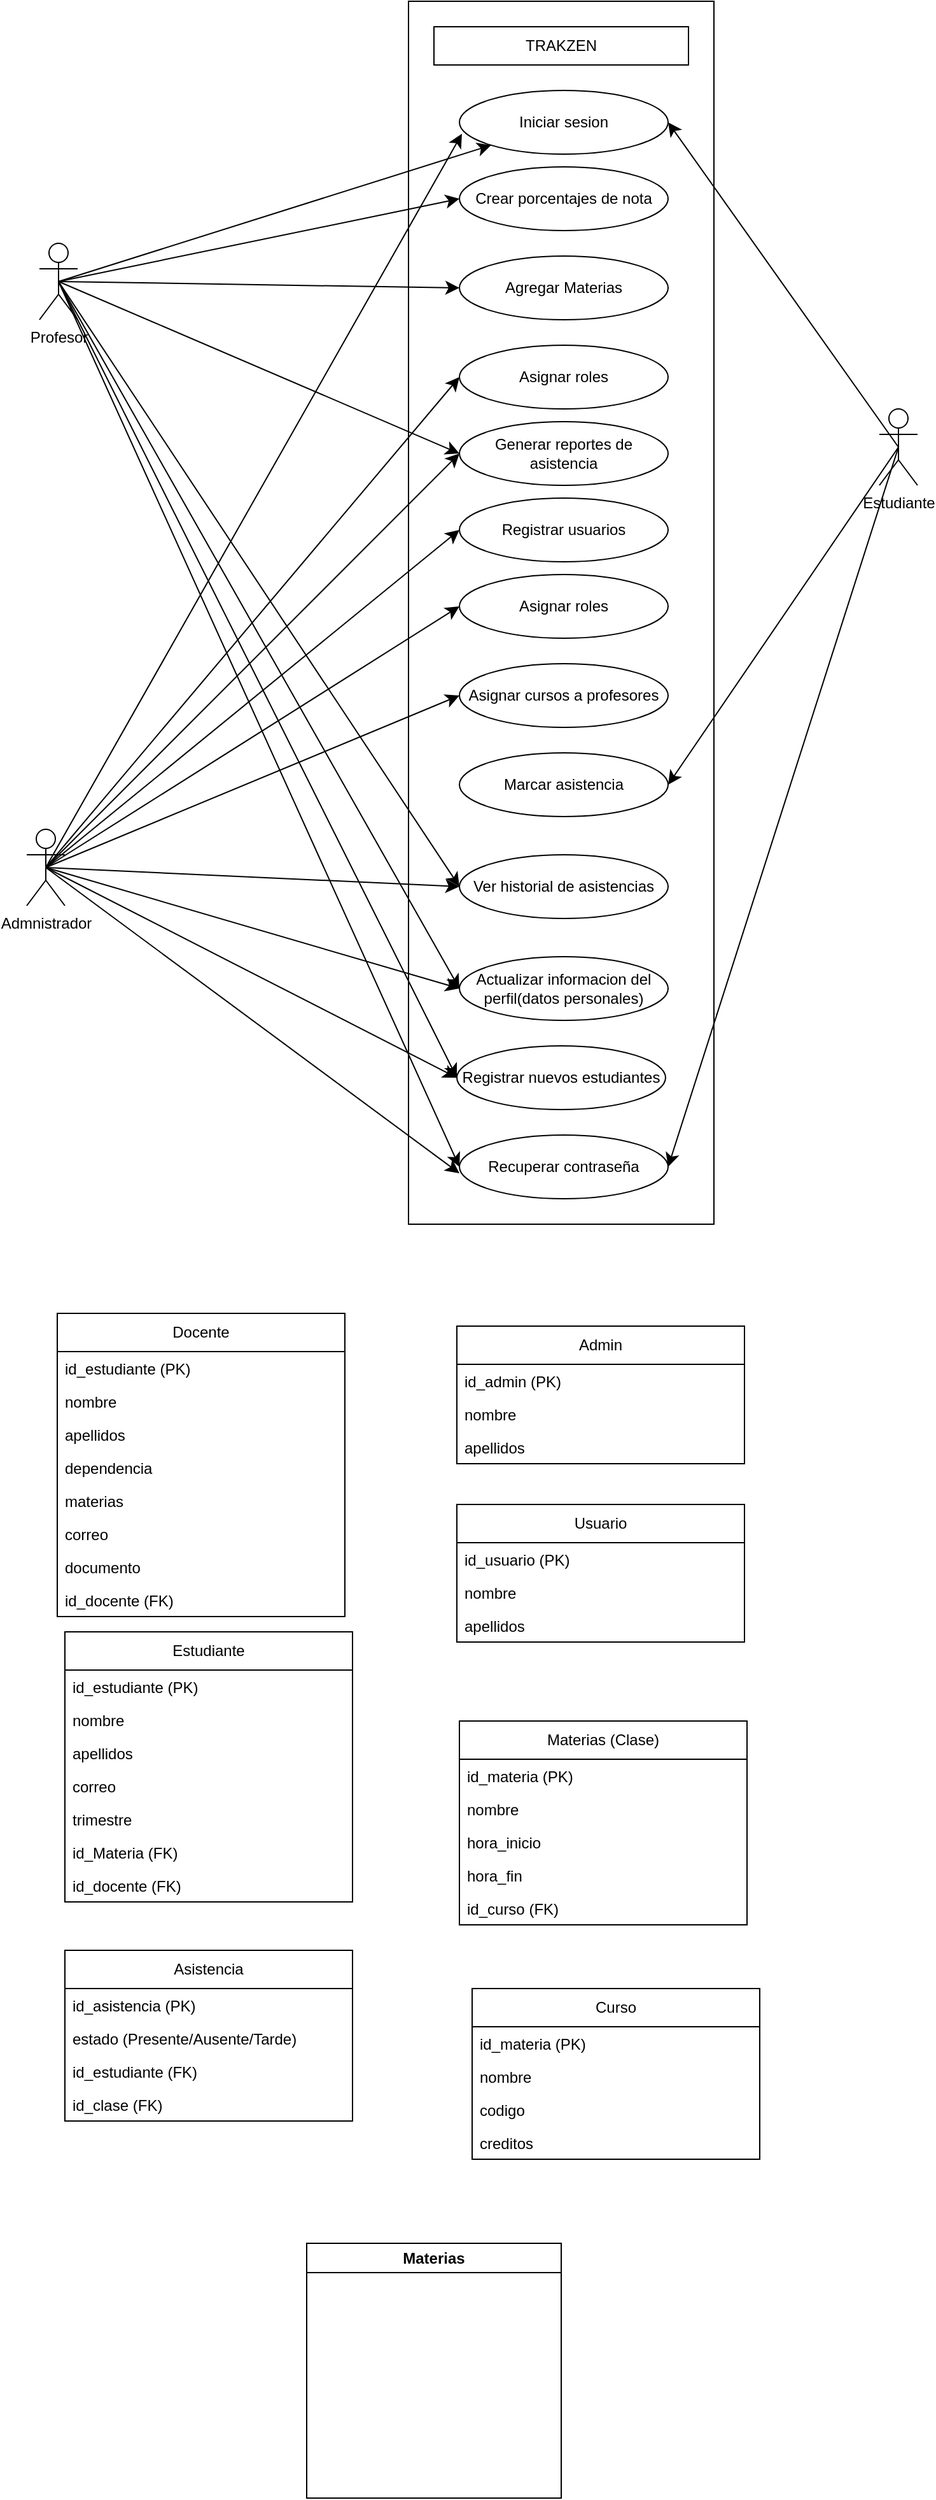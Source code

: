 <mxfile version="28.2.0">
  <diagram name="Página-1" id="5ipW1TemsBP9IniVl7Ka">
    <mxGraphModel dx="2026" dy="1123" grid="1" gridSize="10" guides="1" tooltips="1" connect="1" arrows="1" fold="1" page="1" pageScale="1" pageWidth="827" pageHeight="1169" math="0" shadow="0">
      <root>
        <mxCell id="0" />
        <mxCell id="1" parent="0" />
        <mxCell id="3ySKJTvPYa_smeUpuaCA-1" value="Profesor" style="shape=umlActor;verticalLabelPosition=bottom;verticalAlign=top;html=1;" parent="1" vertex="1">
          <mxGeometry x="60" y="280" width="30" height="60" as="geometry" />
        </mxCell>
        <mxCell id="3ySKJTvPYa_smeUpuaCA-10" style="edgeStyle=none;curved=1;rounded=0;orthogonalLoop=1;jettySize=auto;html=1;exitX=0;exitY=0.25;exitDx=0;exitDy=0;fontSize=12;startSize=8;endSize=8;entryX=0;entryY=0.25;entryDx=0;entryDy=0;" parent="1" source="3ySKJTvPYa_smeUpuaCA-3" target="3ySKJTvPYa_smeUpuaCA-3" edge="1">
          <mxGeometry relative="1" as="geometry">
            <mxPoint x="210" y="170" as="targetPoint" />
          </mxGeometry>
        </mxCell>
        <mxCell id="3ySKJTvPYa_smeUpuaCA-3" value="&lt;br&gt;&lt;div&gt;&lt;br&gt;&lt;/div&gt;&lt;div&gt;&lt;br&gt;&lt;/div&gt;&lt;div&gt;&lt;br&gt;&lt;/div&gt;&lt;div&gt;&lt;br&gt;&lt;/div&gt;&lt;div&gt;&lt;br&gt;&lt;/div&gt;&lt;div&gt;&lt;br&gt;&lt;/div&gt;&lt;div&gt;&lt;br&gt;&lt;/div&gt;&lt;div&gt;&lt;br&gt;&lt;/div&gt;&lt;div&gt;&lt;br&gt;&lt;/div&gt;&lt;div&gt;&lt;br&gt;&lt;/div&gt;" style="html=1;whiteSpace=wrap;" parent="1" vertex="1">
          <mxGeometry x="350" y="90" width="240" height="960" as="geometry" />
        </mxCell>
        <mxCell id="3ySKJTvPYa_smeUpuaCA-8" value="Iniciar sesion" style="ellipse;whiteSpace=wrap;html=1;" parent="1" vertex="1">
          <mxGeometry x="390" y="160" width="164" height="50" as="geometry" />
        </mxCell>
        <mxCell id="3ySKJTvPYa_smeUpuaCA-11" value="TRAKZEN" style="rounded=0;whiteSpace=wrap;html=1;" parent="1" vertex="1">
          <mxGeometry x="370" y="110" width="200" height="30" as="geometry" />
        </mxCell>
        <mxCell id="3ySKJTvPYa_smeUpuaCA-40" style="edgeStyle=none;curved=1;rounded=0;orthogonalLoop=1;jettySize=auto;html=1;exitX=0.5;exitY=0.5;exitDx=0;exitDy=0;exitPerimeter=0;entryX=0;entryY=0.5;entryDx=0;entryDy=0;fontSize=12;startSize=8;endSize=8;" parent="1" source="3ySKJTvPYa_smeUpuaCA-15" target="3ySKJTvPYa_smeUpuaCA-24" edge="1">
          <mxGeometry relative="1" as="geometry" />
        </mxCell>
        <mxCell id="3ySKJTvPYa_smeUpuaCA-42" style="edgeStyle=none;curved=1;rounded=0;orthogonalLoop=1;jettySize=auto;html=1;exitX=0.5;exitY=0.5;exitDx=0;exitDy=0;exitPerimeter=0;entryX=0;entryY=0.5;entryDx=0;entryDy=0;fontSize=12;startSize=8;endSize=8;" parent="1" source="3ySKJTvPYa_smeUpuaCA-15" target="3ySKJTvPYa_smeUpuaCA-25" edge="1">
          <mxGeometry relative="1" as="geometry" />
        </mxCell>
        <mxCell id="3ySKJTvPYa_smeUpuaCA-45" style="edgeStyle=none;curved=1;rounded=0;orthogonalLoop=1;jettySize=auto;html=1;exitX=0.5;exitY=0.5;exitDx=0;exitDy=0;exitPerimeter=0;entryX=0;entryY=0.5;entryDx=0;entryDy=0;fontSize=12;startSize=8;endSize=8;" parent="1" source="3ySKJTvPYa_smeUpuaCA-15" target="3ySKJTvPYa_smeUpuaCA-26" edge="1">
          <mxGeometry relative="1" as="geometry" />
        </mxCell>
        <mxCell id="3ySKJTvPYa_smeUpuaCA-46" style="edgeStyle=none;curved=1;rounded=0;orthogonalLoop=1;jettySize=auto;html=1;exitX=0.5;exitY=0.5;exitDx=0;exitDy=0;exitPerimeter=0;entryX=0;entryY=0.5;entryDx=0;entryDy=0;fontSize=12;startSize=8;endSize=8;" parent="1" source="3ySKJTvPYa_smeUpuaCA-15" target="3ySKJTvPYa_smeUpuaCA-27" edge="1">
          <mxGeometry relative="1" as="geometry" />
        </mxCell>
        <mxCell id="3ySKJTvPYa_smeUpuaCA-47" style="edgeStyle=none;curved=1;rounded=0;orthogonalLoop=1;jettySize=auto;html=1;exitX=0.5;exitY=0.5;exitDx=0;exitDy=0;exitPerimeter=0;entryX=0;entryY=0.5;entryDx=0;entryDy=0;fontSize=12;startSize=8;endSize=8;" parent="1" source="3ySKJTvPYa_smeUpuaCA-15" target="3ySKJTvPYa_smeUpuaCA-28" edge="1">
          <mxGeometry relative="1" as="geometry" />
        </mxCell>
        <mxCell id="3ySKJTvPYa_smeUpuaCA-52" style="edgeStyle=none;curved=1;rounded=0;orthogonalLoop=1;jettySize=auto;html=1;exitX=0.5;exitY=0.5;exitDx=0;exitDy=0;exitPerimeter=0;entryX=0;entryY=0.5;entryDx=0;entryDy=0;fontSize=12;startSize=8;endSize=8;" parent="1" source="3ySKJTvPYa_smeUpuaCA-15" target="3ySKJTvPYa_smeUpuaCA-35" edge="1">
          <mxGeometry relative="1" as="geometry" />
        </mxCell>
        <mxCell id="3ySKJTvPYa_smeUpuaCA-53" style="edgeStyle=none;curved=1;rounded=0;orthogonalLoop=1;jettySize=auto;html=1;exitX=0.5;exitY=0.5;exitDx=0;exitDy=0;exitPerimeter=0;entryX=0;entryY=0.5;entryDx=0;entryDy=0;fontSize=12;startSize=8;endSize=8;" parent="1" source="3ySKJTvPYa_smeUpuaCA-15" target="3ySKJTvPYa_smeUpuaCA-34" edge="1">
          <mxGeometry relative="1" as="geometry" />
        </mxCell>
        <mxCell id="3ySKJTvPYa_smeUpuaCA-55" style="edgeStyle=none;curved=1;rounded=0;orthogonalLoop=1;jettySize=auto;html=1;exitX=0.5;exitY=0.5;exitDx=0;exitDy=0;exitPerimeter=0;entryX=0;entryY=0.5;entryDx=0;entryDy=0;fontSize=12;startSize=8;endSize=8;" parent="1" source="3ySKJTvPYa_smeUpuaCA-15" target="3ySKJTvPYa_smeUpuaCA-36" edge="1">
          <mxGeometry relative="1" as="geometry" />
        </mxCell>
        <mxCell id="3ySKJTvPYa_smeUpuaCA-62" style="edgeStyle=none;curved=1;rounded=0;orthogonalLoop=1;jettySize=auto;html=1;exitX=0.5;exitY=0.5;exitDx=0;exitDy=0;exitPerimeter=0;fontSize=12;startSize=8;endSize=8;" parent="1" source="3ySKJTvPYa_smeUpuaCA-15" edge="1">
          <mxGeometry relative="1" as="geometry">
            <mxPoint x="390" y="1010" as="targetPoint" />
          </mxGeometry>
        </mxCell>
        <mxCell id="3ySKJTvPYa_smeUpuaCA-15" value="Admnistrador&lt;div&gt;&lt;br&gt;&lt;/div&gt;" style="shape=umlActor;verticalLabelPosition=bottom;verticalAlign=top;html=1;" parent="1" vertex="1">
          <mxGeometry x="50" y="740" width="30" height="60" as="geometry" />
        </mxCell>
        <mxCell id="3ySKJTvPYa_smeUpuaCA-48" style="edgeStyle=none;curved=1;rounded=0;orthogonalLoop=1;jettySize=auto;html=1;exitX=0.5;exitY=0.5;exitDx=0;exitDy=0;exitPerimeter=0;entryX=1;entryY=0.5;entryDx=0;entryDy=0;fontSize=12;startSize=8;endSize=8;" parent="1" source="3ySKJTvPYa_smeUpuaCA-16" target="3ySKJTvPYa_smeUpuaCA-32" edge="1">
          <mxGeometry relative="1" as="geometry" />
        </mxCell>
        <mxCell id="3ySKJTvPYa_smeUpuaCA-59" style="edgeStyle=none;curved=1;rounded=0;orthogonalLoop=1;jettySize=auto;html=1;exitX=0.5;exitY=0.5;exitDx=0;exitDy=0;exitPerimeter=0;entryX=1;entryY=0.5;entryDx=0;entryDy=0;fontSize=12;startSize=8;endSize=8;" parent="1" source="3ySKJTvPYa_smeUpuaCA-16" target="3ySKJTvPYa_smeUpuaCA-57" edge="1">
          <mxGeometry relative="1" as="geometry" />
        </mxCell>
        <mxCell id="3ySKJTvPYa_smeUpuaCA-16" value="&lt;div&gt;Estudiante&lt;/div&gt;" style="shape=umlActor;verticalLabelPosition=bottom;verticalAlign=top;html=1;" parent="1" vertex="1">
          <mxGeometry x="720" y="410" width="30" height="60" as="geometry" />
        </mxCell>
        <mxCell id="3ySKJTvPYa_smeUpuaCA-18" value="" style="endArrow=classic;html=1;rounded=0;fontSize=12;startSize=8;endSize=8;curved=1;entryX=0.012;entryY=0.68;entryDx=0;entryDy=0;entryPerimeter=0;exitX=0.5;exitY=0.5;exitDx=0;exitDy=0;exitPerimeter=0;" parent="1" source="3ySKJTvPYa_smeUpuaCA-15" target="3ySKJTvPYa_smeUpuaCA-8" edge="1">
          <mxGeometry width="50" height="50" relative="1" as="geometry">
            <mxPoint x="220" y="340" as="sourcePoint" />
            <mxPoint x="280" y="290" as="targetPoint" />
          </mxGeometry>
        </mxCell>
        <mxCell id="3ySKJTvPYa_smeUpuaCA-19" value="" style="endArrow=classic;html=1;rounded=0;fontSize=12;startSize=8;endSize=8;curved=1;exitX=0.5;exitY=0.5;exitDx=0;exitDy=0;exitPerimeter=0;" parent="1" source="3ySKJTvPYa_smeUpuaCA-1" target="3ySKJTvPYa_smeUpuaCA-8" edge="1">
          <mxGeometry width="50" height="50" relative="1" as="geometry">
            <mxPoint x="200" y="150" as="sourcePoint" />
            <mxPoint x="290" y="180" as="targetPoint" />
          </mxGeometry>
        </mxCell>
        <mxCell id="3ySKJTvPYa_smeUpuaCA-20" value="" style="endArrow=classic;html=1;rounded=0;fontSize=12;startSize=8;endSize=8;curved=1;entryX=1;entryY=0.5;entryDx=0;entryDy=0;exitX=0.5;exitY=0.5;exitDx=0;exitDy=0;exitPerimeter=0;" parent="1" source="3ySKJTvPYa_smeUpuaCA-16" target="3ySKJTvPYa_smeUpuaCA-8" edge="1">
          <mxGeometry width="50" height="50" relative="1" as="geometry">
            <mxPoint x="700" y="220" as="sourcePoint" />
            <mxPoint x="650" y="180" as="targetPoint" />
          </mxGeometry>
        </mxCell>
        <mxCell id="3ySKJTvPYa_smeUpuaCA-21" value="Crear porcentajes de nota" style="ellipse;whiteSpace=wrap;html=1;" parent="1" vertex="1">
          <mxGeometry x="390" y="220" width="164" height="50" as="geometry" />
        </mxCell>
        <mxCell id="3ySKJTvPYa_smeUpuaCA-23" value="Agregar Materias" style="ellipse;whiteSpace=wrap;html=1;" parent="1" vertex="1">
          <mxGeometry x="390" y="290" width="164" height="50" as="geometry" />
        </mxCell>
        <mxCell id="3ySKJTvPYa_smeUpuaCA-24" value="Asignar roles" style="ellipse;whiteSpace=wrap;html=1;" parent="1" vertex="1">
          <mxGeometry x="390" y="360" width="164" height="50" as="geometry" />
        </mxCell>
        <mxCell id="3ySKJTvPYa_smeUpuaCA-25" value="Generar reportes de asistencia" style="ellipse;whiteSpace=wrap;html=1;" parent="1" vertex="1">
          <mxGeometry x="390" y="420" width="164" height="50" as="geometry" />
        </mxCell>
        <mxCell id="3ySKJTvPYa_smeUpuaCA-26" value="Registrar usuarios" style="ellipse;whiteSpace=wrap;html=1;" parent="1" vertex="1">
          <mxGeometry x="390" y="480" width="164" height="50" as="geometry" />
        </mxCell>
        <mxCell id="3ySKJTvPYa_smeUpuaCA-27" value="Asignar roles" style="ellipse;whiteSpace=wrap;html=1;" parent="1" vertex="1">
          <mxGeometry x="390" y="540" width="164" height="50" as="geometry" />
        </mxCell>
        <mxCell id="3ySKJTvPYa_smeUpuaCA-28" value="Asignar cursos a profesores" style="ellipse;whiteSpace=wrap;html=1;" parent="1" vertex="1">
          <mxGeometry x="390" y="610" width="164" height="50" as="geometry" />
        </mxCell>
        <mxCell id="3ySKJTvPYa_smeUpuaCA-31" style="edgeStyle=none;curved=1;rounded=0;orthogonalLoop=1;jettySize=auto;html=1;exitX=0.5;exitY=0.5;exitDx=0;exitDy=0;exitPerimeter=0;fontSize=12;startSize=8;endSize=8;entryX=0;entryY=0.5;entryDx=0;entryDy=0;" parent="1" source="3ySKJTvPYa_smeUpuaCA-1" target="3ySKJTvPYa_smeUpuaCA-21" edge="1">
          <mxGeometry relative="1" as="geometry" />
        </mxCell>
        <mxCell id="3ySKJTvPYa_smeUpuaCA-32" value="Marcar asistencia" style="ellipse;whiteSpace=wrap;html=1;" parent="1" vertex="1">
          <mxGeometry x="390" y="680" width="164" height="50" as="geometry" />
        </mxCell>
        <mxCell id="3ySKJTvPYa_smeUpuaCA-34" value="Ver historial de asistencias" style="ellipse;whiteSpace=wrap;html=1;" parent="1" vertex="1">
          <mxGeometry x="390" y="760" width="164" height="50" as="geometry" />
        </mxCell>
        <mxCell id="3ySKJTvPYa_smeUpuaCA-35" value="Actualizar informacion del perfil(datos personales)" style="ellipse;whiteSpace=wrap;html=1;" parent="1" vertex="1">
          <mxGeometry x="390" y="840" width="164" height="50" as="geometry" />
        </mxCell>
        <mxCell id="3ySKJTvPYa_smeUpuaCA-36" value="Registrar nuevos estudiantes" style="ellipse;whiteSpace=wrap;html=1;" parent="1" vertex="1">
          <mxGeometry x="388" y="910" width="164" height="50" as="geometry" />
        </mxCell>
        <mxCell id="3ySKJTvPYa_smeUpuaCA-39" style="edgeStyle=none;curved=1;rounded=0;orthogonalLoop=1;jettySize=auto;html=1;exitX=0.5;exitY=0.5;exitDx=0;exitDy=0;exitPerimeter=0;entryX=0;entryY=0.5;entryDx=0;entryDy=0;fontSize=12;startSize=8;endSize=8;" parent="1" source="3ySKJTvPYa_smeUpuaCA-1" target="3ySKJTvPYa_smeUpuaCA-23" edge="1">
          <mxGeometry relative="1" as="geometry" />
        </mxCell>
        <mxCell id="3ySKJTvPYa_smeUpuaCA-43" style="edgeStyle=none;curved=1;rounded=0;orthogonalLoop=1;jettySize=auto;html=1;exitX=0.5;exitY=0.5;exitDx=0;exitDy=0;exitPerimeter=0;entryX=0;entryY=0.5;entryDx=0;entryDy=0;fontSize=12;startSize=8;endSize=8;" parent="1" source="3ySKJTvPYa_smeUpuaCA-1" target="3ySKJTvPYa_smeUpuaCA-25" edge="1">
          <mxGeometry relative="1" as="geometry" />
        </mxCell>
        <mxCell id="3ySKJTvPYa_smeUpuaCA-50" style="edgeStyle=none;curved=1;rounded=0;orthogonalLoop=1;jettySize=auto;html=1;exitX=0.5;exitY=0.5;exitDx=0;exitDy=0;exitPerimeter=0;entryX=0;entryY=0.5;entryDx=0;entryDy=0;fontSize=12;startSize=8;endSize=8;" parent="1" source="3ySKJTvPYa_smeUpuaCA-1" target="3ySKJTvPYa_smeUpuaCA-34" edge="1">
          <mxGeometry relative="1" as="geometry" />
        </mxCell>
        <mxCell id="3ySKJTvPYa_smeUpuaCA-51" style="edgeStyle=none;curved=1;rounded=0;orthogonalLoop=1;jettySize=auto;html=1;exitX=0.5;exitY=0.5;exitDx=0;exitDy=0;exitPerimeter=0;entryX=0;entryY=0.5;entryDx=0;entryDy=0;fontSize=12;startSize=8;endSize=8;" parent="1" source="3ySKJTvPYa_smeUpuaCA-1" target="3ySKJTvPYa_smeUpuaCA-35" edge="1">
          <mxGeometry relative="1" as="geometry" />
        </mxCell>
        <mxCell id="3ySKJTvPYa_smeUpuaCA-57" value="Recuperar contraseña" style="ellipse;whiteSpace=wrap;html=1;" parent="1" vertex="1">
          <mxGeometry x="390" y="980" width="164" height="50" as="geometry" />
        </mxCell>
        <mxCell id="3ySKJTvPYa_smeUpuaCA-61" style="edgeStyle=none;curved=1;rounded=0;orthogonalLoop=1;jettySize=auto;html=1;exitX=0.5;exitY=0.5;exitDx=0;exitDy=0;exitPerimeter=0;entryX=0;entryY=0.5;entryDx=0;entryDy=0;fontSize=12;startSize=8;endSize=8;" parent="1" source="3ySKJTvPYa_smeUpuaCA-1" target="3ySKJTvPYa_smeUpuaCA-57" edge="1">
          <mxGeometry relative="1" as="geometry" />
        </mxCell>
        <mxCell id="3ySKJTvPYa_smeUpuaCA-54" style="edgeStyle=none;curved=1;rounded=0;orthogonalLoop=1;jettySize=auto;html=1;exitX=0.5;exitY=0.5;exitDx=0;exitDy=0;exitPerimeter=0;entryX=0;entryY=0.5;entryDx=0;entryDy=0;fontSize=12;startSize=8;endSize=8;" parent="1" source="3ySKJTvPYa_smeUpuaCA-1" target="3ySKJTvPYa_smeUpuaCA-36" edge="1">
          <mxGeometry relative="1" as="geometry" />
        </mxCell>
        <mxCell id="3ySKJTvPYa_smeUpuaCA-69" value="Materias" style="swimlane;whiteSpace=wrap;html=1;" parent="1" vertex="1">
          <mxGeometry x="270" y="1850" width="200" height="200" as="geometry" />
        </mxCell>
        <mxCell id="3ySKJTvPYa_smeUpuaCA-71" value="Docente" style="swimlane;fontStyle=0;childLayout=stackLayout;horizontal=1;startSize=30;fillColor=none;horizontalStack=0;resizeParent=1;resizeParentMax=0;resizeLast=0;collapsible=1;marginBottom=0;whiteSpace=wrap;html=1;" parent="1" vertex="1">
          <mxGeometry x="74" y="1120" width="226" height="238" as="geometry">
            <mxRectangle x="74" y="1120" width="90" height="30" as="alternateBounds" />
          </mxGeometry>
        </mxCell>
        <mxCell id="3ySKJTvPYa_smeUpuaCA-73" value="id_estudiante (PK)" style="text;strokeColor=none;fillColor=none;align=left;verticalAlign=top;spacingLeft=4;spacingRight=4;overflow=hidden;rotatable=0;points=[[0,0.5],[1,0.5]];portConstraint=eastwest;whiteSpace=wrap;html=1;" parent="3ySKJTvPYa_smeUpuaCA-71" vertex="1">
          <mxGeometry y="30" width="226" height="26" as="geometry" />
        </mxCell>
        <mxCell id="3ySKJTvPYa_smeUpuaCA-75" value="nombre" style="text;strokeColor=none;fillColor=none;align=left;verticalAlign=top;spacingLeft=4;spacingRight=4;overflow=hidden;rotatable=0;points=[[0,0.5],[1,0.5]];portConstraint=eastwest;whiteSpace=wrap;html=1;" parent="3ySKJTvPYa_smeUpuaCA-71" vertex="1">
          <mxGeometry y="56" width="226" height="26" as="geometry" />
        </mxCell>
        <mxCell id="3ySKJTvPYa_smeUpuaCA-76" value="apellidos" style="text;strokeColor=none;fillColor=none;align=left;verticalAlign=top;spacingLeft=4;spacingRight=4;overflow=hidden;rotatable=0;points=[[0,0.5],[1,0.5]];portConstraint=eastwest;whiteSpace=wrap;html=1;" parent="3ySKJTvPYa_smeUpuaCA-71" vertex="1">
          <mxGeometry y="82" width="226" height="26" as="geometry" />
        </mxCell>
        <mxCell id="3ySKJTvPYa_smeUpuaCA-78" value="dependencia" style="text;strokeColor=none;fillColor=none;align=left;verticalAlign=top;spacingLeft=4;spacingRight=4;overflow=hidden;rotatable=0;points=[[0,0.5],[1,0.5]];portConstraint=eastwest;whiteSpace=wrap;html=1;" parent="3ySKJTvPYa_smeUpuaCA-71" vertex="1">
          <mxGeometry y="108" width="226" height="26" as="geometry" />
        </mxCell>
        <mxCell id="3ySKJTvPYa_smeUpuaCA-79" value="materias" style="text;strokeColor=none;fillColor=none;align=left;verticalAlign=top;spacingLeft=4;spacingRight=4;overflow=hidden;rotatable=0;points=[[0,0.5],[1,0.5]];portConstraint=eastwest;whiteSpace=wrap;html=1;" parent="3ySKJTvPYa_smeUpuaCA-71" vertex="1">
          <mxGeometry y="134" width="226" height="26" as="geometry" />
        </mxCell>
        <mxCell id="3ySKJTvPYa_smeUpuaCA-127" value="correo" style="text;strokeColor=none;fillColor=none;align=left;verticalAlign=top;spacingLeft=4;spacingRight=4;overflow=hidden;rotatable=0;points=[[0,0.5],[1,0.5]];portConstraint=eastwest;whiteSpace=wrap;html=1;" parent="3ySKJTvPYa_smeUpuaCA-71" vertex="1">
          <mxGeometry y="160" width="226" height="26" as="geometry" />
        </mxCell>
        <mxCell id="3ySKJTvPYa_smeUpuaCA-123" value="documento" style="text;strokeColor=none;fillColor=none;align=left;verticalAlign=top;spacingLeft=4;spacingRight=4;overflow=hidden;rotatable=0;points=[[0,0.5],[1,0.5]];portConstraint=eastwest;whiteSpace=wrap;html=1;" parent="3ySKJTvPYa_smeUpuaCA-71" vertex="1">
          <mxGeometry y="186" width="226" height="26" as="geometry" />
        </mxCell>
        <mxCell id="3ySKJTvPYa_smeUpuaCA-81" value="id_docente (FK)" style="text;strokeColor=none;fillColor=none;align=left;verticalAlign=top;spacingLeft=4;spacingRight=4;overflow=hidden;rotatable=0;points=[[0,0.5],[1,0.5]];portConstraint=eastwest;whiteSpace=wrap;html=1;" parent="3ySKJTvPYa_smeUpuaCA-71" vertex="1">
          <mxGeometry y="212" width="226" height="26" as="geometry" />
        </mxCell>
        <mxCell id="3ySKJTvPYa_smeUpuaCA-84" value="Estudiante" style="swimlane;fontStyle=0;childLayout=stackLayout;horizontal=1;startSize=30;fillColor=none;horizontalStack=0;resizeParent=1;resizeParentMax=0;resizeLast=0;collapsible=1;marginBottom=0;whiteSpace=wrap;html=1;" parent="1" vertex="1">
          <mxGeometry x="80" y="1370" width="226" height="212" as="geometry">
            <mxRectangle x="74" y="1120" width="90" height="30" as="alternateBounds" />
          </mxGeometry>
        </mxCell>
        <mxCell id="3ySKJTvPYa_smeUpuaCA-85" value="id_estudiante (PK)" style="text;strokeColor=none;fillColor=none;align=left;verticalAlign=top;spacingLeft=4;spacingRight=4;overflow=hidden;rotatable=0;points=[[0,0.5],[1,0.5]];portConstraint=eastwest;whiteSpace=wrap;html=1;" parent="3ySKJTvPYa_smeUpuaCA-84" vertex="1">
          <mxGeometry y="30" width="226" height="26" as="geometry" />
        </mxCell>
        <mxCell id="3ySKJTvPYa_smeUpuaCA-86" value="nombre" style="text;strokeColor=none;fillColor=none;align=left;verticalAlign=top;spacingLeft=4;spacingRight=4;overflow=hidden;rotatable=0;points=[[0,0.5],[1,0.5]];portConstraint=eastwest;whiteSpace=wrap;html=1;" parent="3ySKJTvPYa_smeUpuaCA-84" vertex="1">
          <mxGeometry y="56" width="226" height="26" as="geometry" />
        </mxCell>
        <mxCell id="3ySKJTvPYa_smeUpuaCA-87" value="apellidos" style="text;strokeColor=none;fillColor=none;align=left;verticalAlign=top;spacingLeft=4;spacingRight=4;overflow=hidden;rotatable=0;points=[[0,0.5],[1,0.5]];portConstraint=eastwest;whiteSpace=wrap;html=1;" parent="3ySKJTvPYa_smeUpuaCA-84" vertex="1">
          <mxGeometry y="82" width="226" height="26" as="geometry" />
        </mxCell>
        <mxCell id="3ySKJTvPYa_smeUpuaCA-126" value="correo" style="text;strokeColor=none;fillColor=none;align=left;verticalAlign=top;spacingLeft=4;spacingRight=4;overflow=hidden;rotatable=0;points=[[0,0.5],[1,0.5]];portConstraint=eastwest;whiteSpace=wrap;html=1;" parent="3ySKJTvPYa_smeUpuaCA-84" vertex="1">
          <mxGeometry y="108" width="226" height="26" as="geometry" />
        </mxCell>
        <mxCell id="3ySKJTvPYa_smeUpuaCA-88" value="trimestre" style="text;strokeColor=none;fillColor=none;align=left;verticalAlign=top;spacingLeft=4;spacingRight=4;overflow=hidden;rotatable=0;points=[[0,0.5],[1,0.5]];portConstraint=eastwest;whiteSpace=wrap;html=1;" parent="3ySKJTvPYa_smeUpuaCA-84" vertex="1">
          <mxGeometry y="134" width="226" height="26" as="geometry" />
        </mxCell>
        <mxCell id="3ySKJTvPYa_smeUpuaCA-89" value="id_Materia (FK)" style="text;strokeColor=none;fillColor=none;align=left;verticalAlign=top;spacingLeft=4;spacingRight=4;overflow=hidden;rotatable=0;points=[[0,0.5],[1,0.5]];portConstraint=eastwest;whiteSpace=wrap;html=1;" parent="3ySKJTvPYa_smeUpuaCA-84" vertex="1">
          <mxGeometry y="160" width="226" height="26" as="geometry" />
        </mxCell>
        <mxCell id="3ySKJTvPYa_smeUpuaCA-90" value="id_docente (FK)" style="text;strokeColor=none;fillColor=none;align=left;verticalAlign=top;spacingLeft=4;spacingRight=4;overflow=hidden;rotatable=0;points=[[0,0.5],[1,0.5]];portConstraint=eastwest;whiteSpace=wrap;html=1;" parent="3ySKJTvPYa_smeUpuaCA-84" vertex="1">
          <mxGeometry y="186" width="226" height="26" as="geometry" />
        </mxCell>
        <mxCell id="3ySKJTvPYa_smeUpuaCA-93" value="Admin" style="swimlane;fontStyle=0;childLayout=stackLayout;horizontal=1;startSize=30;fillColor=none;horizontalStack=0;resizeParent=1;resizeParentMax=0;resizeLast=0;collapsible=1;marginBottom=0;whiteSpace=wrap;html=1;" parent="1" vertex="1">
          <mxGeometry x="388" y="1130" width="226" height="108" as="geometry">
            <mxRectangle x="74" y="1120" width="90" height="30" as="alternateBounds" />
          </mxGeometry>
        </mxCell>
        <mxCell id="3ySKJTvPYa_smeUpuaCA-94" value="id_admin (PK)" style="text;strokeColor=none;fillColor=none;align=left;verticalAlign=top;spacingLeft=4;spacingRight=4;overflow=hidden;rotatable=0;points=[[0,0.5],[1,0.5]];portConstraint=eastwest;whiteSpace=wrap;html=1;" parent="3ySKJTvPYa_smeUpuaCA-93" vertex="1">
          <mxGeometry y="30" width="226" height="26" as="geometry" />
        </mxCell>
        <mxCell id="3ySKJTvPYa_smeUpuaCA-106" value="nombre" style="text;strokeColor=none;fillColor=none;align=left;verticalAlign=top;spacingLeft=4;spacingRight=4;overflow=hidden;rotatable=0;points=[[0,0.5],[1,0.5]];portConstraint=eastwest;whiteSpace=wrap;html=1;" parent="3ySKJTvPYa_smeUpuaCA-93" vertex="1">
          <mxGeometry y="56" width="226" height="26" as="geometry" />
        </mxCell>
        <mxCell id="3ySKJTvPYa_smeUpuaCA-116" value="apellidos" style="text;strokeColor=none;fillColor=none;align=left;verticalAlign=top;spacingLeft=4;spacingRight=4;overflow=hidden;rotatable=0;points=[[0,0.5],[1,0.5]];portConstraint=eastwest;whiteSpace=wrap;html=1;" parent="3ySKJTvPYa_smeUpuaCA-93" vertex="1">
          <mxGeometry y="82" width="226" height="26" as="geometry" />
        </mxCell>
        <mxCell id="3ySKJTvPYa_smeUpuaCA-102" value="Materias (Clase)" style="swimlane;fontStyle=0;childLayout=stackLayout;horizontal=1;startSize=30;fillColor=none;horizontalStack=0;resizeParent=1;resizeParentMax=0;resizeLast=0;collapsible=1;marginBottom=0;whiteSpace=wrap;html=1;" parent="1" vertex="1">
          <mxGeometry x="390" y="1440" width="226" height="160" as="geometry">
            <mxRectangle x="74" y="1120" width="90" height="30" as="alternateBounds" />
          </mxGeometry>
        </mxCell>
        <mxCell id="3ySKJTvPYa_smeUpuaCA-103" value="id_materia (PK)" style="text;strokeColor=none;fillColor=none;align=left;verticalAlign=top;spacingLeft=4;spacingRight=4;overflow=hidden;rotatable=0;points=[[0,0.5],[1,0.5]];portConstraint=eastwest;whiteSpace=wrap;html=1;" parent="3ySKJTvPYa_smeUpuaCA-102" vertex="1">
          <mxGeometry y="30" width="226" height="26" as="geometry" />
        </mxCell>
        <mxCell id="3ySKJTvPYa_smeUpuaCA-118" value="nombre" style="text;strokeColor=none;fillColor=none;align=left;verticalAlign=top;spacingLeft=4;spacingRight=4;overflow=hidden;rotatable=0;points=[[0,0.5],[1,0.5]];portConstraint=eastwest;whiteSpace=wrap;html=1;" parent="3ySKJTvPYa_smeUpuaCA-102" vertex="1">
          <mxGeometry y="56" width="226" height="26" as="geometry" />
        </mxCell>
        <mxCell id="3ySKJTvPYa_smeUpuaCA-136" value="hora_inicio" style="text;strokeColor=none;fillColor=none;align=left;verticalAlign=top;spacingLeft=4;spacingRight=4;overflow=hidden;rotatable=0;points=[[0,0.5],[1,0.5]];portConstraint=eastwest;whiteSpace=wrap;html=1;" parent="3ySKJTvPYa_smeUpuaCA-102" vertex="1">
          <mxGeometry y="82" width="226" height="26" as="geometry" />
        </mxCell>
        <mxCell id="3ySKJTvPYa_smeUpuaCA-135" value="hora_fin" style="text;strokeColor=none;fillColor=none;align=left;verticalAlign=top;spacingLeft=4;spacingRight=4;overflow=hidden;rotatable=0;points=[[0,0.5],[1,0.5]];portConstraint=eastwest;whiteSpace=wrap;html=1;" parent="3ySKJTvPYa_smeUpuaCA-102" vertex="1">
          <mxGeometry y="108" width="226" height="26" as="geometry" />
        </mxCell>
        <mxCell id="3ySKJTvPYa_smeUpuaCA-117" value="id_curso (FK)" style="text;strokeColor=none;fillColor=none;align=left;verticalAlign=top;spacingLeft=4;spacingRight=4;overflow=hidden;rotatable=0;points=[[0,0.5],[1,0.5]];portConstraint=eastwest;whiteSpace=wrap;html=1;" parent="3ySKJTvPYa_smeUpuaCA-102" vertex="1">
          <mxGeometry y="134" width="226" height="26" as="geometry" />
        </mxCell>
        <mxCell id="3ySKJTvPYa_smeUpuaCA-119" value="Usuario" style="swimlane;fontStyle=0;childLayout=stackLayout;horizontal=1;startSize=30;fillColor=none;horizontalStack=0;resizeParent=1;resizeParentMax=0;resizeLast=0;collapsible=1;marginBottom=0;whiteSpace=wrap;html=1;" parent="1" vertex="1">
          <mxGeometry x="388" y="1270" width="226" height="108" as="geometry">
            <mxRectangle x="74" y="1120" width="90" height="30" as="alternateBounds" />
          </mxGeometry>
        </mxCell>
        <mxCell id="3ySKJTvPYa_smeUpuaCA-120" value="id_usuario (PK)" style="text;strokeColor=none;fillColor=none;align=left;verticalAlign=top;spacingLeft=4;spacingRight=4;overflow=hidden;rotatable=0;points=[[0,0.5],[1,0.5]];portConstraint=eastwest;whiteSpace=wrap;html=1;" parent="3ySKJTvPYa_smeUpuaCA-119" vertex="1">
          <mxGeometry y="30" width="226" height="26" as="geometry" />
        </mxCell>
        <mxCell id="3ySKJTvPYa_smeUpuaCA-121" value="nombre" style="text;strokeColor=none;fillColor=none;align=left;verticalAlign=top;spacingLeft=4;spacingRight=4;overflow=hidden;rotatable=0;points=[[0,0.5],[1,0.5]];portConstraint=eastwest;whiteSpace=wrap;html=1;" parent="3ySKJTvPYa_smeUpuaCA-119" vertex="1">
          <mxGeometry y="56" width="226" height="26" as="geometry" />
        </mxCell>
        <mxCell id="3ySKJTvPYa_smeUpuaCA-122" value="apellidos" style="text;strokeColor=none;fillColor=none;align=left;verticalAlign=top;spacingLeft=4;spacingRight=4;overflow=hidden;rotatable=0;points=[[0,0.5],[1,0.5]];portConstraint=eastwest;whiteSpace=wrap;html=1;" parent="3ySKJTvPYa_smeUpuaCA-119" vertex="1">
          <mxGeometry y="82" width="226" height="26" as="geometry" />
        </mxCell>
        <mxCell id="3ySKJTvPYa_smeUpuaCA-128" value="Curso" style="swimlane;fontStyle=0;childLayout=stackLayout;horizontal=1;startSize=30;fillColor=none;horizontalStack=0;resizeParent=1;resizeParentMax=0;resizeLast=0;collapsible=1;marginBottom=0;whiteSpace=wrap;html=1;" parent="1" vertex="1">
          <mxGeometry x="400" y="1650" width="226" height="134" as="geometry">
            <mxRectangle x="74" y="1120" width="90" height="30" as="alternateBounds" />
          </mxGeometry>
        </mxCell>
        <mxCell id="3ySKJTvPYa_smeUpuaCA-129" value="id_materia (PK)" style="text;strokeColor=none;fillColor=none;align=left;verticalAlign=top;spacingLeft=4;spacingRight=4;overflow=hidden;rotatable=0;points=[[0,0.5],[1,0.5]];portConstraint=eastwest;whiteSpace=wrap;html=1;" parent="3ySKJTvPYa_smeUpuaCA-128" vertex="1">
          <mxGeometry y="30" width="226" height="26" as="geometry" />
        </mxCell>
        <mxCell id="3ySKJTvPYa_smeUpuaCA-130" value="nombre" style="text;strokeColor=none;fillColor=none;align=left;verticalAlign=top;spacingLeft=4;spacingRight=4;overflow=hidden;rotatable=0;points=[[0,0.5],[1,0.5]];portConstraint=eastwest;whiteSpace=wrap;html=1;" parent="3ySKJTvPYa_smeUpuaCA-128" vertex="1">
          <mxGeometry y="56" width="226" height="26" as="geometry" />
        </mxCell>
        <mxCell id="3ySKJTvPYa_smeUpuaCA-134" value="codigo" style="text;strokeColor=none;fillColor=none;align=left;verticalAlign=top;spacingLeft=4;spacingRight=4;overflow=hidden;rotatable=0;points=[[0,0.5],[1,0.5]];portConstraint=eastwest;whiteSpace=wrap;html=1;" parent="3ySKJTvPYa_smeUpuaCA-128" vertex="1">
          <mxGeometry y="82" width="226" height="26" as="geometry" />
        </mxCell>
        <mxCell id="3ySKJTvPYa_smeUpuaCA-133" value="creditos" style="text;strokeColor=none;fillColor=none;align=left;verticalAlign=top;spacingLeft=4;spacingRight=4;overflow=hidden;rotatable=0;points=[[0,0.5],[1,0.5]];portConstraint=eastwest;whiteSpace=wrap;html=1;" parent="3ySKJTvPYa_smeUpuaCA-128" vertex="1">
          <mxGeometry y="108" width="226" height="26" as="geometry" />
        </mxCell>
        <mxCell id="3ySKJTvPYa_smeUpuaCA-137" value="Asistencia" style="swimlane;fontStyle=0;childLayout=stackLayout;horizontal=1;startSize=30;fillColor=none;horizontalStack=0;resizeParent=1;resizeParentMax=0;resizeLast=0;collapsible=1;marginBottom=0;whiteSpace=wrap;html=1;" parent="1" vertex="1">
          <mxGeometry x="80" y="1620" width="226" height="134" as="geometry">
            <mxRectangle x="74" y="1120" width="90" height="30" as="alternateBounds" />
          </mxGeometry>
        </mxCell>
        <mxCell id="3ySKJTvPYa_smeUpuaCA-138" value="id_asistencia (PK)" style="text;strokeColor=none;fillColor=none;align=left;verticalAlign=top;spacingLeft=4;spacingRight=4;overflow=hidden;rotatable=0;points=[[0,0.5],[1,0.5]];portConstraint=eastwest;whiteSpace=wrap;html=1;" parent="3ySKJTvPYa_smeUpuaCA-137" vertex="1">
          <mxGeometry y="30" width="226" height="26" as="geometry" />
        </mxCell>
        <mxCell id="3ySKJTvPYa_smeUpuaCA-139" value="estado (Presente/Ausente/Tarde)" style="text;strokeColor=none;fillColor=none;align=left;verticalAlign=top;spacingLeft=4;spacingRight=4;overflow=hidden;rotatable=0;points=[[0,0.5],[1,0.5]];portConstraint=eastwest;whiteSpace=wrap;html=1;" parent="3ySKJTvPYa_smeUpuaCA-137" vertex="1">
          <mxGeometry y="56" width="226" height="26" as="geometry" />
        </mxCell>
        <mxCell id="3ySKJTvPYa_smeUpuaCA-140" value="id_estudiante (FK)" style="text;strokeColor=none;fillColor=none;align=left;verticalAlign=top;spacingLeft=4;spacingRight=4;overflow=hidden;rotatable=0;points=[[0,0.5],[1,0.5]];portConstraint=eastwest;whiteSpace=wrap;html=1;" parent="3ySKJTvPYa_smeUpuaCA-137" vertex="1">
          <mxGeometry y="82" width="226" height="26" as="geometry" />
        </mxCell>
        <mxCell id="3ySKJTvPYa_smeUpuaCA-141" value="id_clase (FK)" style="text;strokeColor=none;fillColor=none;align=left;verticalAlign=top;spacingLeft=4;spacingRight=4;overflow=hidden;rotatable=0;points=[[0,0.5],[1,0.5]];portConstraint=eastwest;whiteSpace=wrap;html=1;" parent="3ySKJTvPYa_smeUpuaCA-137" vertex="1">
          <mxGeometry y="108" width="226" height="26" as="geometry" />
        </mxCell>
      </root>
    </mxGraphModel>
  </diagram>
</mxfile>
